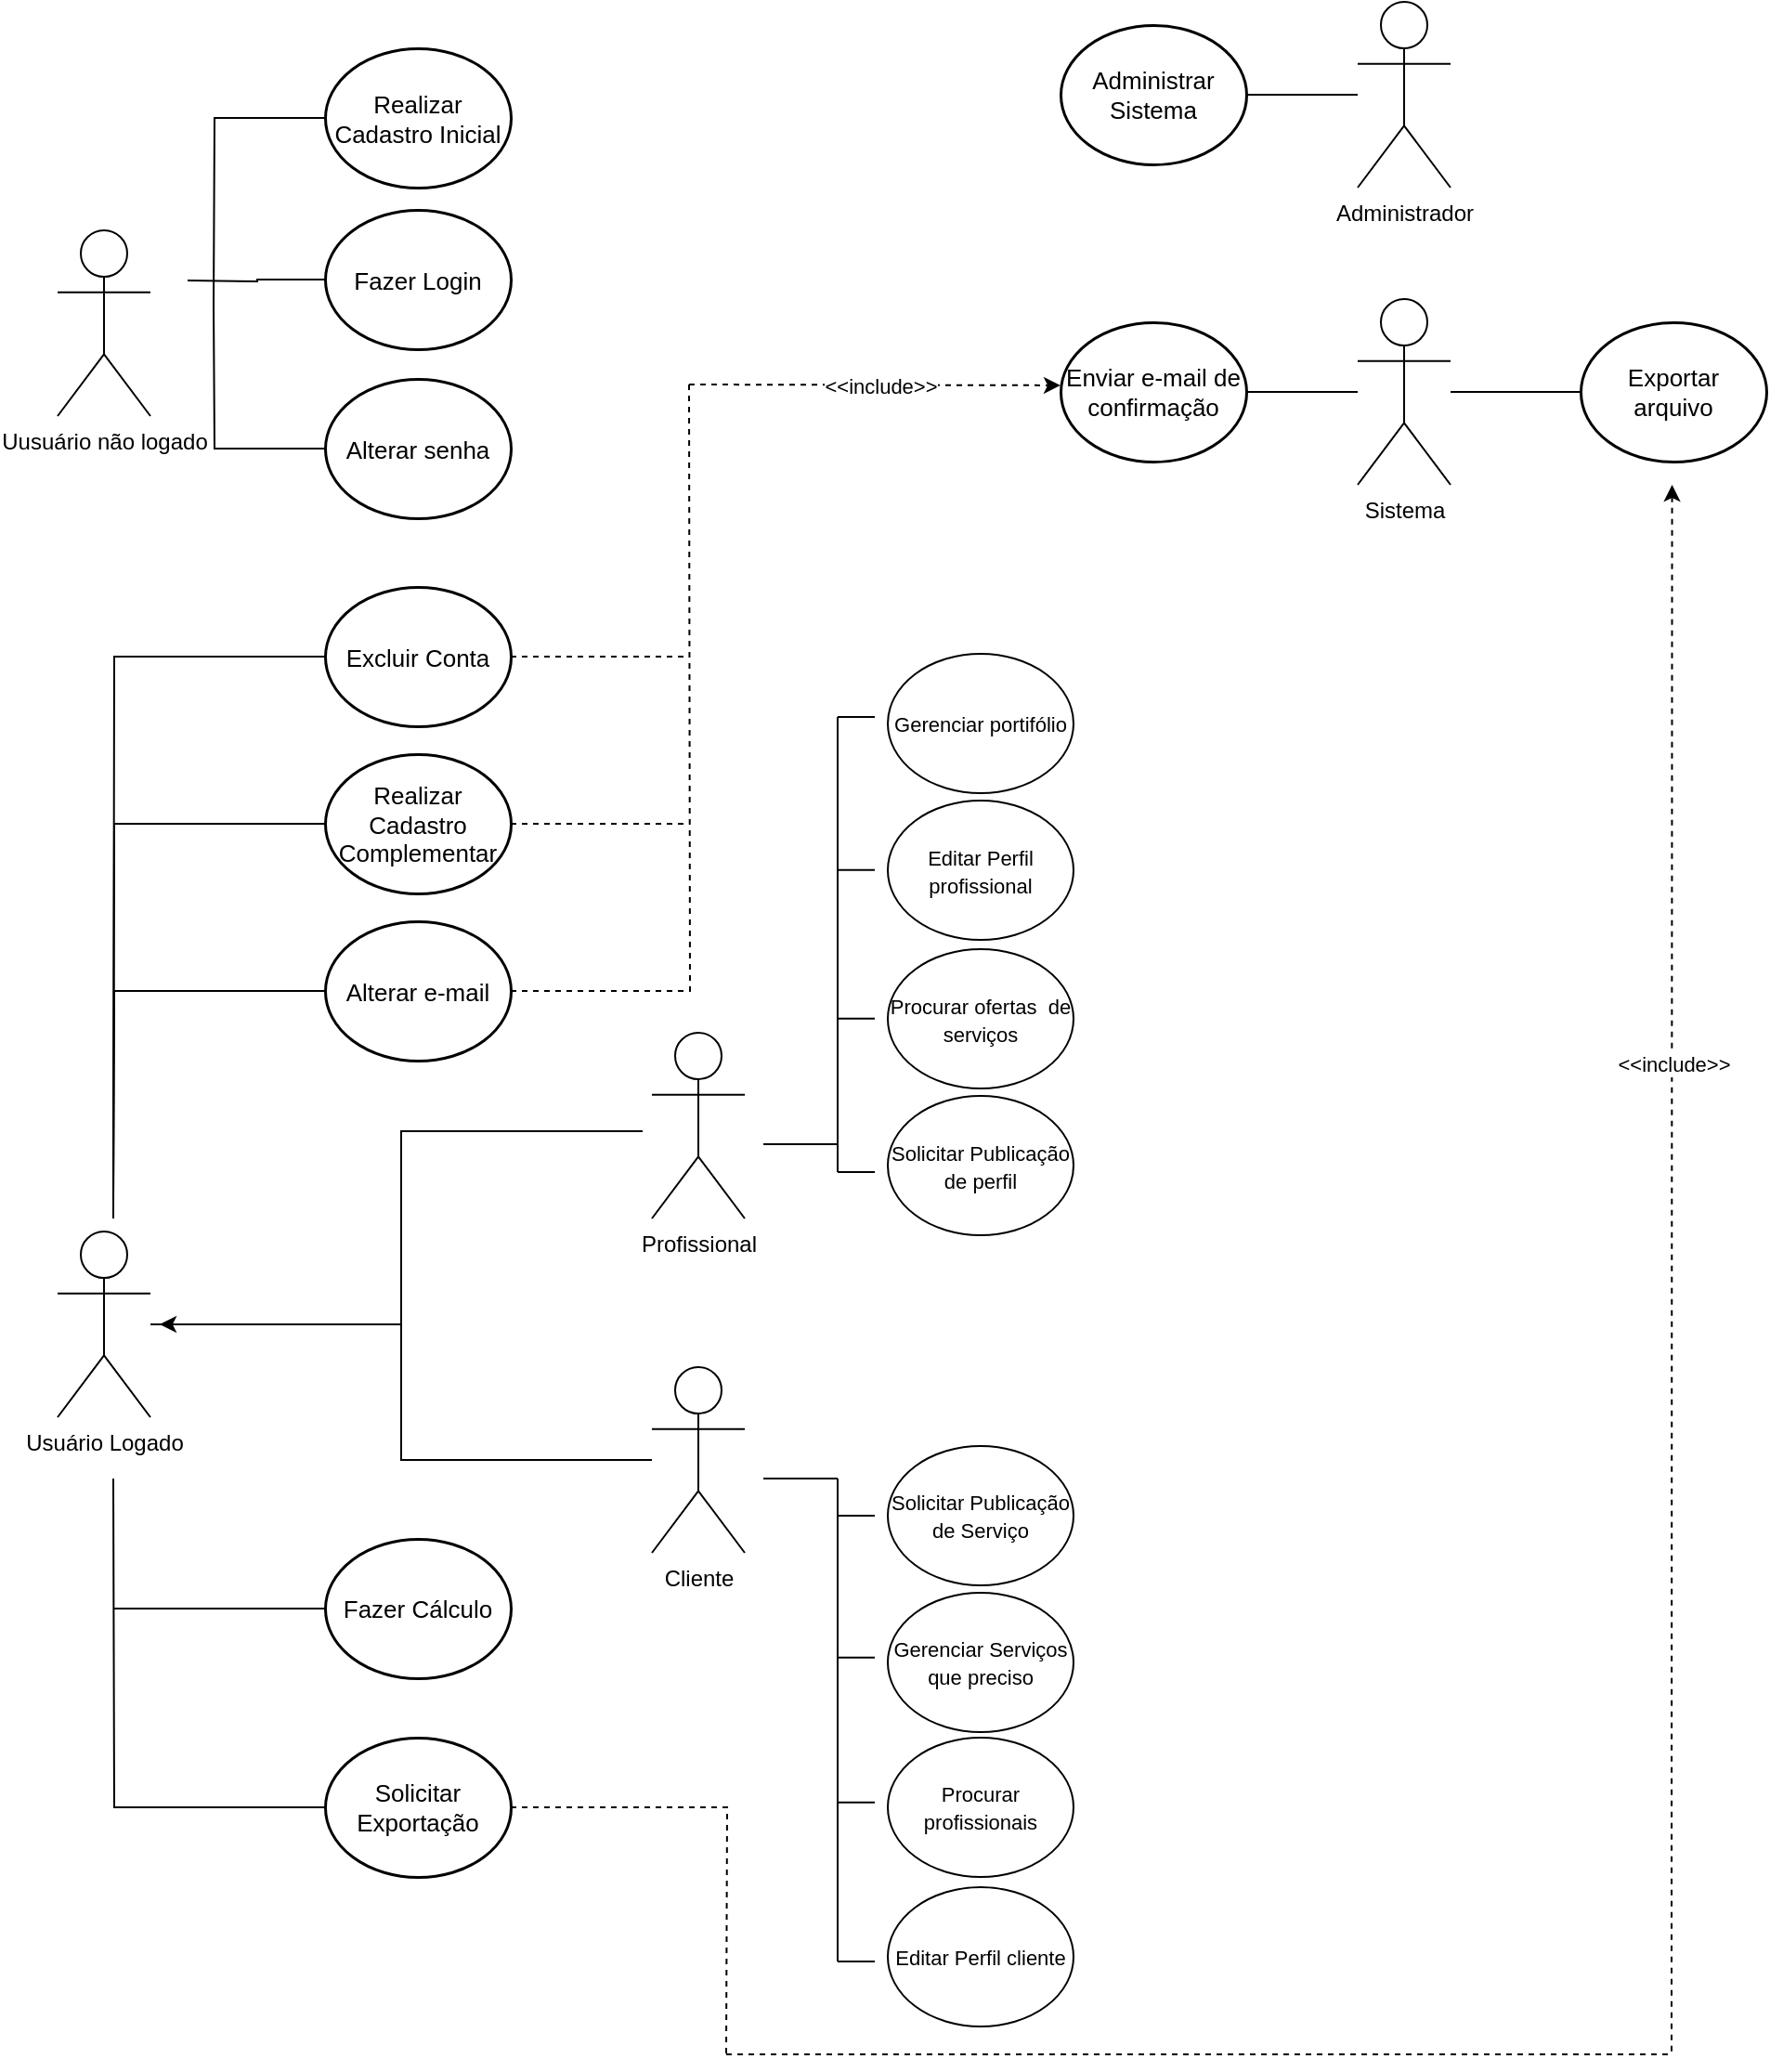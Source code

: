 <mxfile version="28.2.5">
  <diagram name="Página-1" id="yRYq0uGdINwbrkPQ5mE1">
    <mxGraphModel dx="2895" dy="2309" grid="1" gridSize="10" guides="1" tooltips="1" connect="1" arrows="1" fold="1" page="1" pageScale="1" pageWidth="827" pageHeight="1169" math="0" shadow="0">
      <root>
        <mxCell id="0" />
        <mxCell id="1" parent="0" />
        <mxCell id="zURKSFgolE8A1YZUy4LF-3" value="Cliente" style="shape=umlActor;verticalLabelPosition=bottom;verticalAlign=top;html=1;outlineConnect=0;" parent="1" vertex="1">
          <mxGeometry x="-330" y="560" width="50" height="100" as="geometry" />
        </mxCell>
        <mxCell id="zURKSFgolE8A1YZUy4LF-11" value="&lt;font style=&quot;font-size: 11px;&quot;&gt;Editar Perfil cliente&lt;/font&gt;" style="ellipse;whiteSpace=wrap;html=1;flipV=0;" parent="1" vertex="1">
          <mxGeometry x="-203" y="840" width="100" height="75" as="geometry" />
        </mxCell>
        <mxCell id="zURKSFgolE8A1YZUy4LF-13" value="&lt;font style=&quot;font-size: 11px;&quot;&gt;Gerenciar Serviços que preciso&lt;/font&gt;" style="ellipse;whiteSpace=wrap;html=1;flipV=0;" parent="1" vertex="1">
          <mxGeometry x="-203" y="681.5" width="100" height="75" as="geometry" />
        </mxCell>
        <mxCell id="zURKSFgolE8A1YZUy4LF-14" value="Profissional" style="shape=umlActor;verticalLabelPosition=bottom;verticalAlign=top;html=1;outlineConnect=0;" parent="1" vertex="1">
          <mxGeometry x="-330" y="380" width="50" height="100" as="geometry" />
        </mxCell>
        <mxCell id="zURKSFgolE8A1YZUy4LF-19" value="&lt;font style=&quot;font-size: 11px;&quot;&gt;Procurar profissionais&lt;/font&gt;" style="ellipse;whiteSpace=wrap;html=1;flipV=0;" parent="1" vertex="1">
          <mxGeometry x="-203" y="759.5" width="100" height="75" as="geometry" />
        </mxCell>
        <mxCell id="zURKSFgolE8A1YZUy4LF-22" value="&lt;font style=&quot;font-size: 11px;&quot;&gt;Solicitar Publicação de Serviço&lt;/font&gt;" style="ellipse;whiteSpace=wrap;html=1;flipV=0;" parent="1" vertex="1">
          <mxGeometry x="-203" y="602.5" width="100" height="75" as="geometry" />
        </mxCell>
        <mxCell id="zURKSFgolE8A1YZUy4LF-27" value="&lt;font style=&quot;font-size: 11px;&quot;&gt;Editar Perfil profissional&lt;/font&gt;" style="ellipse;whiteSpace=wrap;html=1;flipV=0;" parent="1" vertex="1">
          <mxGeometry x="-203" y="255" width="100" height="75" as="geometry" />
        </mxCell>
        <mxCell id="zURKSFgolE8A1YZUy4LF-28" value="&lt;font style=&quot;font-size: 11px;&quot;&gt;Gerenciar portifólio&lt;/font&gt;" style="ellipse;whiteSpace=wrap;html=1;flipV=0;" parent="1" vertex="1">
          <mxGeometry x="-203" y="176" width="100" height="75" as="geometry" />
        </mxCell>
        <mxCell id="zURKSFgolE8A1YZUy4LF-30" value="&lt;font style=&quot;font-size: 11px;&quot;&gt;Procurar ofertas&amp;nbsp; de serviços&lt;/font&gt;" style="ellipse;whiteSpace=wrap;html=1;flipV=0;" parent="1" vertex="1">
          <mxGeometry x="-203" y="335" width="100" height="75" as="geometry" />
        </mxCell>
        <mxCell id="zURKSFgolE8A1YZUy4LF-32" value="&lt;font style=&quot;font-size: 11px;&quot;&gt;Solicitar Publicação de perfil&lt;/font&gt;" style="ellipse;whiteSpace=wrap;html=1;flipV=0;" parent="1" vertex="1">
          <mxGeometry x="-203" y="414" width="100" height="75" as="geometry" />
        </mxCell>
        <mxCell id="zURKSFgolE8A1YZUy4LF-39" value="Enviar e-mail de  confirmação" style="html=1;overflow=block;blockSpacing=1;whiteSpace=wrap;ellipse;fontSize=13;spacing=3.8;strokeOpacity=100;fillOpacity=100;rounded=1;absoluteArcSize=1;arcSize=9;fillColor=#ffffff;strokeWidth=1.5;lucidId=70OSEnP.JQxF;" parent="1" vertex="1">
          <mxGeometry x="-110" y="-2.5" width="100" height="75" as="geometry" />
        </mxCell>
        <mxCell id="zURKSFgolE8A1YZUy4LF-43" value="Exportar arquivo" style="html=1;overflow=block;blockSpacing=1;whiteSpace=wrap;ellipse;fontSize=13;spacing=3.8;strokeOpacity=100;fillOpacity=100;rounded=1;absoluteArcSize=1;arcSize=9;fillColor=#ffffff;strokeWidth=1.5;lucidId=1-kT7Wtt_hWP;" parent="1" vertex="1">
          <mxGeometry x="170" y="-2.5" width="100" height="75" as="geometry" />
        </mxCell>
        <mxCell id="GI3s4ODuLyH6FAfB4fxS-72" style="edgeStyle=orthogonalEdgeStyle;rounded=0;orthogonalLoop=1;jettySize=auto;html=1;endArrow=none;endFill=0;" edge="1" parent="1" source="zURKSFgolE8A1YZUy4LF-53" target="zURKSFgolE8A1YZUy4LF-39">
          <mxGeometry relative="1" as="geometry" />
        </mxCell>
        <mxCell id="GI3s4ODuLyH6FAfB4fxS-73" style="edgeStyle=orthogonalEdgeStyle;rounded=0;orthogonalLoop=1;jettySize=auto;html=1;endArrow=none;endFill=0;" edge="1" parent="1" source="zURKSFgolE8A1YZUy4LF-53" target="zURKSFgolE8A1YZUy4LF-43">
          <mxGeometry relative="1" as="geometry" />
        </mxCell>
        <mxCell id="zURKSFgolE8A1YZUy4LF-53" value="Sistema" style="shape=umlActor;verticalLabelPosition=bottom;verticalAlign=top;html=1;outlineConnect=0;" parent="1" vertex="1">
          <mxGeometry x="50" y="-15" width="50" height="100" as="geometry" />
        </mxCell>
        <mxCell id="GI3s4ODuLyH6FAfB4fxS-1" value="Administrador" style="shape=umlActor;verticalLabelPosition=bottom;verticalAlign=top;html=1;outlineConnect=0;" vertex="1" parent="1">
          <mxGeometry x="50" y="-175" width="50" height="100" as="geometry" />
        </mxCell>
        <mxCell id="GI3s4ODuLyH6FAfB4fxS-75" style="edgeStyle=orthogonalEdgeStyle;rounded=0;orthogonalLoop=1;jettySize=auto;html=1;endArrow=none;endFill=0;" edge="1" parent="1" source="GI3s4ODuLyH6FAfB4fxS-2" target="GI3s4ODuLyH6FAfB4fxS-1">
          <mxGeometry relative="1" as="geometry" />
        </mxCell>
        <mxCell id="GI3s4ODuLyH6FAfB4fxS-2" value="Administrar&lt;br&gt;Sistema" style="html=1;overflow=block;blockSpacing=1;whiteSpace=wrap;ellipse;fontSize=13;spacing=3.8;strokeOpacity=100;fillOpacity=100;rounded=1;absoluteArcSize=1;arcSize=9;fillColor=#ffffff;strokeWidth=1.5;lucidId=f5OSZNZzyYL3;flipV=0;" vertex="1" parent="1">
          <mxGeometry x="-110" y="-162.5" width="100" height="75" as="geometry" />
        </mxCell>
        <mxCell id="GI3s4ODuLyH6FAfB4fxS-4" value="Uusuário não logado" style="shape=umlActor;verticalLabelPosition=bottom;verticalAlign=top;html=1;outlineConnect=0;" vertex="1" parent="1">
          <mxGeometry x="-650" y="-52" width="50" height="100" as="geometry" />
        </mxCell>
        <mxCell id="GI3s4ODuLyH6FAfB4fxS-16" style="edgeStyle=orthogonalEdgeStyle;rounded=0;orthogonalLoop=1;jettySize=auto;html=1;endArrow=none;endFill=0;" edge="1" parent="1" source="GI3s4ODuLyH6FAfB4fxS-5">
          <mxGeometry relative="1" as="geometry">
            <mxPoint x="-566" y="-12" as="targetPoint" />
          </mxGeometry>
        </mxCell>
        <mxCell id="GI3s4ODuLyH6FAfB4fxS-5" value="Realizar Cadastro Inicial" style="html=1;overflow=block;blockSpacing=1;whiteSpace=wrap;ellipse;fontSize=13;spacing=3.8;strokeOpacity=100;fillOpacity=100;rounded=1;absoluteArcSize=1;arcSize=9;fillColor=#ffffff;strokeWidth=1.5;lucidId=l7OSwPTKpP~G;" vertex="1" parent="1">
          <mxGeometry x="-506" y="-150" width="100" height="75" as="geometry" />
        </mxCell>
        <mxCell id="GI3s4ODuLyH6FAfB4fxS-74" style="edgeStyle=orthogonalEdgeStyle;rounded=0;orthogonalLoop=1;jettySize=auto;html=1;endArrow=none;endFill=0;" edge="1" parent="1" source="GI3s4ODuLyH6FAfB4fxS-6">
          <mxGeometry relative="1" as="geometry">
            <mxPoint x="-580" y="-25" as="targetPoint" />
          </mxGeometry>
        </mxCell>
        <mxCell id="GI3s4ODuLyH6FAfB4fxS-6" value="Fazer Login" style="html=1;overflow=block;blockSpacing=1;whiteSpace=wrap;ellipse;fontSize=13;spacing=3.8;strokeOpacity=100;fillOpacity=100;rounded=1;absoluteArcSize=1;arcSize=9;fillColor=#ffffff;strokeWidth=1.5;lucidId=l7OSwPTKpP~G;" vertex="1" parent="1">
          <mxGeometry x="-506" y="-63" width="100" height="75" as="geometry" />
        </mxCell>
        <mxCell id="GI3s4ODuLyH6FAfB4fxS-14" style="edgeStyle=orthogonalEdgeStyle;rounded=0;orthogonalLoop=1;jettySize=auto;html=1;endArrow=none;endFill=0;" edge="1" parent="1" source="GI3s4ODuLyH6FAfB4fxS-7">
          <mxGeometry relative="1" as="geometry">
            <mxPoint x="-566" y="-12" as="targetPoint" />
          </mxGeometry>
        </mxCell>
        <mxCell id="GI3s4ODuLyH6FAfB4fxS-7" value="Alterar senha" style="html=1;overflow=block;blockSpacing=1;whiteSpace=wrap;ellipse;fontSize=13;spacing=3.8;strokeOpacity=100;fillOpacity=100;rounded=1;absoluteArcSize=1;arcSize=9;fillColor=#ffffff;strokeWidth=1.5;lucidId=l7OSwPTKpP~G;flipV=0;" vertex="1" parent="1">
          <mxGeometry x="-506" y="28" width="100" height="75" as="geometry" />
        </mxCell>
        <mxCell id="GI3s4ODuLyH6FAfB4fxS-39" style="edgeStyle=orthogonalEdgeStyle;rounded=0;orthogonalLoop=1;jettySize=auto;html=1;endArrow=none;endFill=0;" edge="1" parent="1" source="GI3s4ODuLyH6FAfB4fxS-19" target="zURKSFgolE8A1YZUy4LF-3">
          <mxGeometry relative="1" as="geometry">
            <mxPoint x="-340" y="560" as="targetPoint" />
          </mxGeometry>
        </mxCell>
        <mxCell id="GI3s4ODuLyH6FAfB4fxS-19" value="Usuário Logado" style="shape=umlActor;verticalLabelPosition=bottom;verticalAlign=top;html=1;outlineConnect=0;" vertex="1" parent="1">
          <mxGeometry x="-650" y="487" width="50" height="100" as="geometry" />
        </mxCell>
        <mxCell id="GI3s4ODuLyH6FAfB4fxS-25" style="edgeStyle=orthogonalEdgeStyle;rounded=0;orthogonalLoop=1;jettySize=auto;html=1;endArrow=none;endFill=0;" edge="1" parent="1" source="GI3s4ODuLyH6FAfB4fxS-20">
          <mxGeometry relative="1" as="geometry">
            <mxPoint x="-620" y="480" as="targetPoint" />
          </mxGeometry>
        </mxCell>
        <mxCell id="GI3s4ODuLyH6FAfB4fxS-68" style="edgeStyle=orthogonalEdgeStyle;rounded=0;orthogonalLoop=1;jettySize=auto;html=1;dashed=1;endArrow=none;endFill=0;" edge="1" parent="1" source="GI3s4ODuLyH6FAfB4fxS-20">
          <mxGeometry relative="1" as="geometry">
            <mxPoint x="-310" y="267.5" as="targetPoint" />
          </mxGeometry>
        </mxCell>
        <mxCell id="GI3s4ODuLyH6FAfB4fxS-20" value="Realizar Cadastro Complementar" style="html=1;overflow=block;blockSpacing=1;whiteSpace=wrap;ellipse;fontSize=13;spacing=3.8;strokeOpacity=100;fillOpacity=100;rounded=1;absoluteArcSize=1;arcSize=9;fillColor=#ffffff;strokeWidth=1.5;lucidId=l7OSwPTKpP~G;flipV=0;" vertex="1" parent="1">
          <mxGeometry x="-506" y="230" width="100" height="75" as="geometry" />
        </mxCell>
        <mxCell id="GI3s4ODuLyH6FAfB4fxS-26" style="edgeStyle=orthogonalEdgeStyle;rounded=0;orthogonalLoop=1;jettySize=auto;html=1;endArrow=none;endFill=0;" edge="1" parent="1" source="GI3s4ODuLyH6FAfB4fxS-21">
          <mxGeometry relative="1" as="geometry">
            <mxPoint x="-620" y="467.5" as="targetPoint" />
          </mxGeometry>
        </mxCell>
        <mxCell id="GI3s4ODuLyH6FAfB4fxS-67" style="edgeStyle=orthogonalEdgeStyle;rounded=0;orthogonalLoop=1;jettySize=auto;html=1;endArrow=none;endFill=0;dashed=1;" edge="1" parent="1" source="GI3s4ODuLyH6FAfB4fxS-21">
          <mxGeometry relative="1" as="geometry">
            <mxPoint x="-310" y="30" as="targetPoint" />
          </mxGeometry>
        </mxCell>
        <mxCell id="GI3s4ODuLyH6FAfB4fxS-21" value="Alterar e-mail" style="html=1;overflow=block;blockSpacing=1;whiteSpace=wrap;ellipse;fontSize=13;spacing=3.8;strokeOpacity=100;fillOpacity=100;rounded=1;absoluteArcSize=1;arcSize=9;fillColor=#ffffff;strokeWidth=1.5;lucidId=G7OS_fqV563o;flipV=0;" vertex="1" parent="1">
          <mxGeometry x="-506" y="320" width="100" height="75" as="geometry" />
        </mxCell>
        <mxCell id="GI3s4ODuLyH6FAfB4fxS-27" style="edgeStyle=orthogonalEdgeStyle;rounded=0;orthogonalLoop=1;jettySize=auto;html=1;endArrow=none;endFill=0;" edge="1" parent="1" source="GI3s4ODuLyH6FAfB4fxS-22">
          <mxGeometry relative="1" as="geometry">
            <mxPoint x="-620" y="470" as="targetPoint" />
          </mxGeometry>
        </mxCell>
        <mxCell id="GI3s4ODuLyH6FAfB4fxS-69" style="edgeStyle=orthogonalEdgeStyle;rounded=0;orthogonalLoop=1;jettySize=auto;html=1;dashed=1;endArrow=none;endFill=0;" edge="1" parent="1" source="GI3s4ODuLyH6FAfB4fxS-22">
          <mxGeometry relative="1" as="geometry">
            <mxPoint x="-310" y="177.5" as="targetPoint" />
          </mxGeometry>
        </mxCell>
        <mxCell id="GI3s4ODuLyH6FAfB4fxS-22" value="Excluir Conta" style="html=1;overflow=block;blockSpacing=1;whiteSpace=wrap;ellipse;fontSize=13;spacing=3.8;strokeOpacity=100;fillOpacity=100;rounded=1;absoluteArcSize=1;arcSize=9;fillColor=#ffffff;strokeWidth=1.5;lucidId=IdPSWqCeSP1q;flipV=0;" vertex="1" parent="1">
          <mxGeometry x="-506" y="140" width="100" height="75" as="geometry" />
        </mxCell>
        <mxCell id="GI3s4ODuLyH6FAfB4fxS-28" style="edgeStyle=orthogonalEdgeStyle;rounded=0;orthogonalLoop=1;jettySize=auto;html=1;endArrow=none;endFill=0;" edge="1" parent="1" source="GI3s4ODuLyH6FAfB4fxS-23">
          <mxGeometry relative="1" as="geometry">
            <mxPoint x="-620" y="620" as="targetPoint" />
          </mxGeometry>
        </mxCell>
        <mxCell id="GI3s4ODuLyH6FAfB4fxS-62" style="edgeStyle=orthogonalEdgeStyle;rounded=0;orthogonalLoop=1;jettySize=auto;html=1;endArrow=none;endFill=0;dashed=1;" edge="1" parent="1" source="GI3s4ODuLyH6FAfB4fxS-23">
          <mxGeometry relative="1" as="geometry">
            <mxPoint x="-290" y="930" as="targetPoint" />
          </mxGeometry>
        </mxCell>
        <mxCell id="GI3s4ODuLyH6FAfB4fxS-23" value="Solicitar Exportação" style="html=1;overflow=block;blockSpacing=1;whiteSpace=wrap;ellipse;fontSize=13;spacing=3.8;strokeOpacity=100;fillOpacity=100;rounded=1;absoluteArcSize=1;arcSize=9;fillColor=#ffffff;strokeWidth=1.5;lucidId=m_kTsHY6IfMy;flipV=0;" vertex="1" parent="1">
          <mxGeometry x="-506" y="759.5" width="100" height="75" as="geometry" />
        </mxCell>
        <mxCell id="GI3s4ODuLyH6FAfB4fxS-29" style="edgeStyle=orthogonalEdgeStyle;rounded=0;orthogonalLoop=1;jettySize=auto;html=1;endArrow=none;endFill=0;" edge="1" parent="1" source="GI3s4ODuLyH6FAfB4fxS-24">
          <mxGeometry relative="1" as="geometry">
            <mxPoint x="-620" y="690.0" as="targetPoint" />
          </mxGeometry>
        </mxCell>
        <mxCell id="GI3s4ODuLyH6FAfB4fxS-24" value="Fazer Cálculo " style="html=1;overflow=block;blockSpacing=1;whiteSpace=wrap;ellipse;fontSize=13;spacing=3.8;strokeOpacity=100;fillOpacity=100;rounded=1;absoluteArcSize=1;arcSize=9;fillColor=#ffffff;strokeWidth=1.5;lucidId=f5OSZNZzyYL3;flipV=0;" vertex="1" parent="1">
          <mxGeometry x="-506" y="652.5" width="100" height="75" as="geometry" />
        </mxCell>
        <mxCell id="GI3s4ODuLyH6FAfB4fxS-41" style="edgeStyle=orthogonalEdgeStyle;rounded=0;orthogonalLoop=1;jettySize=auto;html=1;endArrow=none;endFill=0;startArrow=classic;startFill=1;" edge="1" parent="1">
          <mxGeometry relative="1" as="geometry">
            <mxPoint x="-595" y="537" as="sourcePoint" />
            <mxPoint x="-335" y="433" as="targetPoint" />
            <Array as="points">
              <mxPoint x="-465" y="537" />
              <mxPoint x="-465" y="433" />
            </Array>
          </mxGeometry>
        </mxCell>
        <mxCell id="GI3s4ODuLyH6FAfB4fxS-43" value="" style="endArrow=none;html=1;rounded=0;" edge="1" parent="1">
          <mxGeometry width="50" height="50" relative="1" as="geometry">
            <mxPoint x="-230" y="440" as="sourcePoint" />
            <mxPoint x="-230" y="210" as="targetPoint" />
          </mxGeometry>
        </mxCell>
        <mxCell id="GI3s4ODuLyH6FAfB4fxS-44" value="" style="endArrow=none;html=1;rounded=0;" edge="1" parent="1">
          <mxGeometry width="50" height="50" relative="1" as="geometry">
            <mxPoint x="-270" y="440" as="sourcePoint" />
            <mxPoint x="-230" y="440" as="targetPoint" />
          </mxGeometry>
        </mxCell>
        <mxCell id="GI3s4ODuLyH6FAfB4fxS-45" value="" style="endArrow=none;html=1;rounded=0;" edge="1" parent="1">
          <mxGeometry width="50" height="50" relative="1" as="geometry">
            <mxPoint x="-230" y="210" as="sourcePoint" />
            <mxPoint x="-210" y="210" as="targetPoint" />
          </mxGeometry>
        </mxCell>
        <mxCell id="GI3s4ODuLyH6FAfB4fxS-46" value="" style="endArrow=none;html=1;rounded=0;" edge="1" parent="1">
          <mxGeometry width="50" height="50" relative="1" as="geometry">
            <mxPoint x="-230" y="292.35" as="sourcePoint" />
            <mxPoint x="-210" y="292.35" as="targetPoint" />
          </mxGeometry>
        </mxCell>
        <mxCell id="GI3s4ODuLyH6FAfB4fxS-47" value="" style="endArrow=none;html=1;rounded=0;" edge="1" parent="1">
          <mxGeometry width="50" height="50" relative="1" as="geometry">
            <mxPoint x="-230" y="372.35" as="sourcePoint" />
            <mxPoint x="-210" y="372.35" as="targetPoint" />
          </mxGeometry>
        </mxCell>
        <mxCell id="GI3s4ODuLyH6FAfB4fxS-48" value="" style="endArrow=none;html=1;rounded=0;" edge="1" parent="1">
          <mxGeometry width="50" height="50" relative="1" as="geometry">
            <mxPoint x="-230" y="435" as="sourcePoint" />
            <mxPoint x="-230" y="455" as="targetPoint" />
          </mxGeometry>
        </mxCell>
        <mxCell id="GI3s4ODuLyH6FAfB4fxS-49" value="" style="endArrow=none;html=1;rounded=0;" edge="1" parent="1">
          <mxGeometry width="50" height="50" relative="1" as="geometry">
            <mxPoint x="-210" y="455" as="sourcePoint" />
            <mxPoint x="-230" y="455" as="targetPoint" />
          </mxGeometry>
        </mxCell>
        <mxCell id="GI3s4ODuLyH6FAfB4fxS-50" value="" style="endArrow=none;html=1;rounded=0;" edge="1" parent="1">
          <mxGeometry width="50" height="50" relative="1" as="geometry">
            <mxPoint x="-230" y="880" as="sourcePoint" />
            <mxPoint x="-230" y="640" as="targetPoint" />
          </mxGeometry>
        </mxCell>
        <mxCell id="GI3s4ODuLyH6FAfB4fxS-51" value="" style="endArrow=none;html=1;rounded=0;" edge="1" parent="1">
          <mxGeometry width="50" height="50" relative="1" as="geometry">
            <mxPoint x="-210" y="880" as="sourcePoint" />
            <mxPoint x="-230" y="880" as="targetPoint" />
            <Array as="points">
              <mxPoint x="-220" y="880" />
            </Array>
          </mxGeometry>
        </mxCell>
        <mxCell id="GI3s4ODuLyH6FAfB4fxS-52" value="" style="endArrow=none;html=1;rounded=0;" edge="1" parent="1">
          <mxGeometry width="50" height="50" relative="1" as="geometry">
            <mxPoint x="-210" y="794.37" as="sourcePoint" />
            <mxPoint x="-230" y="794.37" as="targetPoint" />
            <Array as="points">
              <mxPoint x="-220" y="794.37" />
            </Array>
          </mxGeometry>
        </mxCell>
        <mxCell id="GI3s4ODuLyH6FAfB4fxS-53" value="" style="endArrow=none;html=1;rounded=0;" edge="1" parent="1">
          <mxGeometry width="50" height="50" relative="1" as="geometry">
            <mxPoint x="-210" y="716.37" as="sourcePoint" />
            <mxPoint x="-230" y="716.37" as="targetPoint" />
            <Array as="points">
              <mxPoint x="-220" y="716.37" />
            </Array>
          </mxGeometry>
        </mxCell>
        <mxCell id="GI3s4ODuLyH6FAfB4fxS-54" value="" style="endArrow=none;html=1;rounded=0;" edge="1" parent="1">
          <mxGeometry width="50" height="50" relative="1" as="geometry">
            <mxPoint x="-210" y="640" as="sourcePoint" />
            <mxPoint x="-230" y="640" as="targetPoint" />
            <Array as="points">
              <mxPoint x="-220" y="640" />
            </Array>
          </mxGeometry>
        </mxCell>
        <mxCell id="GI3s4ODuLyH6FAfB4fxS-55" value="" style="endArrow=none;html=1;rounded=0;" edge="1" parent="1">
          <mxGeometry width="50" height="50" relative="1" as="geometry">
            <mxPoint x="-230" y="647.5" as="sourcePoint" />
            <mxPoint x="-230" y="620" as="targetPoint" />
          </mxGeometry>
        </mxCell>
        <mxCell id="GI3s4ODuLyH6FAfB4fxS-56" value="" style="endArrow=none;html=1;rounded=0;" edge="1" parent="1">
          <mxGeometry width="50" height="50" relative="1" as="geometry">
            <mxPoint x="-230" y="620" as="sourcePoint" />
            <mxPoint x="-270" y="620" as="targetPoint" />
            <Array as="points">
              <mxPoint x="-240" y="620" />
            </Array>
          </mxGeometry>
        </mxCell>
        <mxCell id="GI3s4ODuLyH6FAfB4fxS-63" value="" style="endArrow=none;html=1;rounded=0;dashed=1;" edge="1" parent="1">
          <mxGeometry width="50" height="50" relative="1" as="geometry">
            <mxPoint x="-290" y="930" as="sourcePoint" />
            <mxPoint x="220" y="930" as="targetPoint" />
          </mxGeometry>
        </mxCell>
        <mxCell id="GI3s4ODuLyH6FAfB4fxS-64" value="" style="endArrow=none;html=1;rounded=0;dashed=1;endFill=0;startArrow=classic;startFill=1;" edge="1" parent="1">
          <mxGeometry width="50" height="50" relative="1" as="geometry">
            <mxPoint x="219.28" y="85" as="sourcePoint" />
            <mxPoint x="219" y="930" as="targetPoint" />
          </mxGeometry>
        </mxCell>
        <mxCell id="GI3s4ODuLyH6FAfB4fxS-65" value="&amp;lt;&amp;lt;include&amp;gt;&amp;gt;" style="edgeLabel;html=1;align=center;verticalAlign=middle;resizable=0;points=[];" vertex="1" connectable="0" parent="GI3s4ODuLyH6FAfB4fxS-64">
          <mxGeometry x="-0.262" y="1" relative="1" as="geometry">
            <mxPoint as="offset" />
          </mxGeometry>
        </mxCell>
        <mxCell id="GI3s4ODuLyH6FAfB4fxS-70" value="" style="endArrow=classic;html=1;rounded=0;dashed=1;endFill=1;" edge="1" parent="1">
          <mxGeometry width="50" height="50" relative="1" as="geometry">
            <mxPoint x="-310" y="31" as="sourcePoint" />
            <mxPoint x="-110" y="31.47" as="targetPoint" />
          </mxGeometry>
        </mxCell>
        <mxCell id="GI3s4ODuLyH6FAfB4fxS-71" value="&amp;lt;&amp;lt;include&amp;gt;&amp;gt;" style="edgeLabel;html=1;align=center;verticalAlign=middle;resizable=0;points=[];" vertex="1" connectable="0" parent="GI3s4ODuLyH6FAfB4fxS-70">
          <mxGeometry x="0.023" y="-1" relative="1" as="geometry">
            <mxPoint as="offset" />
          </mxGeometry>
        </mxCell>
      </root>
    </mxGraphModel>
  </diagram>
</mxfile>
